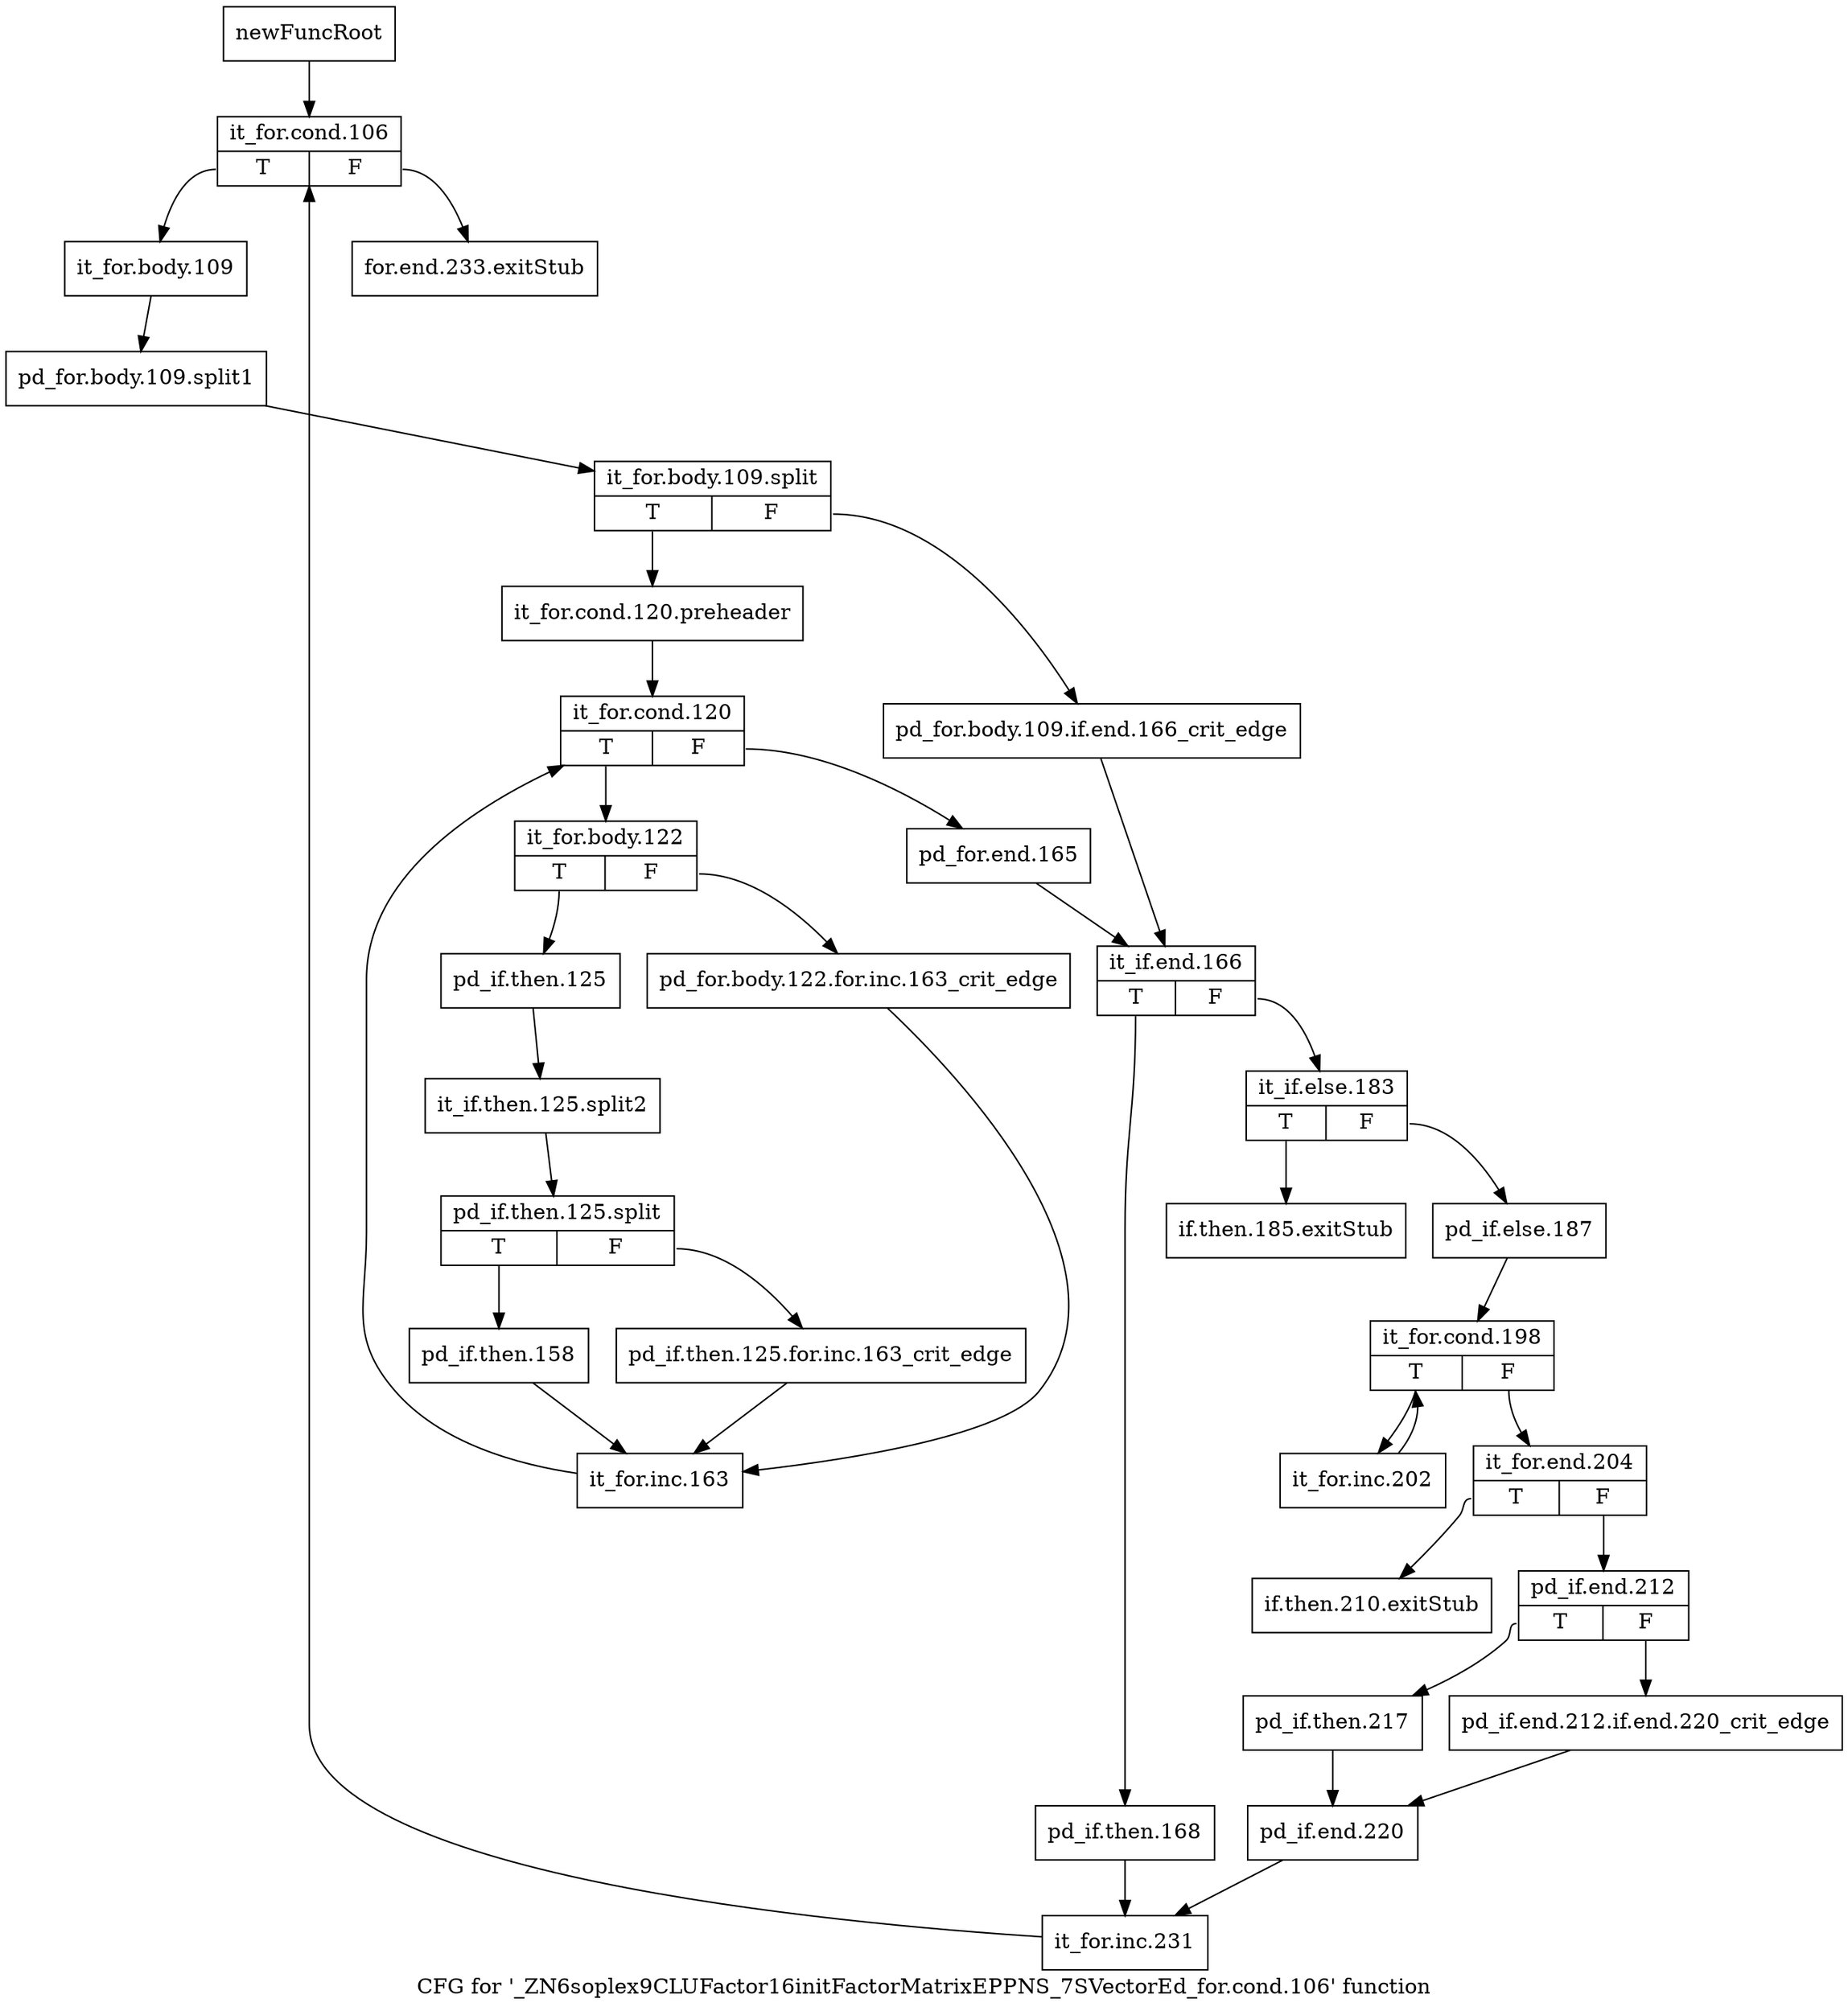 digraph "CFG for '_ZN6soplex9CLUFactor16initFactorMatrixEPPNS_7SVectorEd_for.cond.106' function" {
	label="CFG for '_ZN6soplex9CLUFactor16initFactorMatrixEPPNS_7SVectorEd_for.cond.106' function";

	Node0x2bdf150 [shape=record,label="{newFuncRoot}"];
	Node0x2bdf150 -> Node0x2bdf290;
	Node0x2bdf1a0 [shape=record,label="{for.end.233.exitStub}"];
	Node0x2bdf1f0 [shape=record,label="{if.then.185.exitStub}"];
	Node0x2bdf240 [shape=record,label="{if.then.210.exitStub}"];
	Node0x2bdf290 [shape=record,label="{it_for.cond.106|{<s0>T|<s1>F}}"];
	Node0x2bdf290:s0 -> Node0x2bdf2e0;
	Node0x2bdf290:s1 -> Node0x2bdf1a0;
	Node0x2bdf2e0 [shape=record,label="{it_for.body.109}"];
	Node0x2bdf2e0 -> Node0x33c7cd0;
	Node0x33c7cd0 [shape=record,label="{pd_for.body.109.split1}"];
	Node0x33c7cd0 -> Node0x33c8410;
	Node0x33c8410 [shape=record,label="{it_for.body.109.split|{<s0>T|<s1>F}}"];
	Node0x33c8410:s0 -> Node0x2bdf380;
	Node0x33c8410:s1 -> Node0x2bdf330;
	Node0x2bdf330 [shape=record,label="{pd_for.body.109.if.end.166_crit_edge}"];
	Node0x2bdf330 -> Node0x2bdf470;
	Node0x2bdf380 [shape=record,label="{it_for.cond.120.preheader}"];
	Node0x2bdf380 -> Node0x2bdf3d0;
	Node0x2bdf3d0 [shape=record,label="{it_for.cond.120|{<s0>T|<s1>F}}"];
	Node0x2bdf3d0:s0 -> Node0x2bdf830;
	Node0x2bdf3d0:s1 -> Node0x2bdf420;
	Node0x2bdf420 [shape=record,label="{pd_for.end.165}"];
	Node0x2bdf420 -> Node0x2bdf470;
	Node0x2bdf470 [shape=record,label="{it_if.end.166|{<s0>T|<s1>F}}"];
	Node0x2bdf470:s0 -> Node0x2bdf790;
	Node0x2bdf470:s1 -> Node0x2bdf4c0;
	Node0x2bdf4c0 [shape=record,label="{it_if.else.183|{<s0>T|<s1>F}}"];
	Node0x2bdf4c0:s0 -> Node0x2bdf1f0;
	Node0x2bdf4c0:s1 -> Node0x2bdf510;
	Node0x2bdf510 [shape=record,label="{pd_if.else.187}"];
	Node0x2bdf510 -> Node0x2bdf560;
	Node0x2bdf560 [shape=record,label="{it_for.cond.198|{<s0>T|<s1>F}}"];
	Node0x2bdf560:s0 -> Node0x2bdf740;
	Node0x2bdf560:s1 -> Node0x2bdf5b0;
	Node0x2bdf5b0 [shape=record,label="{it_for.end.204|{<s0>T|<s1>F}}"];
	Node0x2bdf5b0:s0 -> Node0x2bdf240;
	Node0x2bdf5b0:s1 -> Node0x2bdf600;
	Node0x2bdf600 [shape=record,label="{pd_if.end.212|{<s0>T|<s1>F}}"];
	Node0x2bdf600:s0 -> Node0x2bdf6a0;
	Node0x2bdf600:s1 -> Node0x2bdf650;
	Node0x2bdf650 [shape=record,label="{pd_if.end.212.if.end.220_crit_edge}"];
	Node0x2bdf650 -> Node0x2bdf6f0;
	Node0x2bdf6a0 [shape=record,label="{pd_if.then.217}"];
	Node0x2bdf6a0 -> Node0x2bdf6f0;
	Node0x2bdf6f0 [shape=record,label="{pd_if.end.220}"];
	Node0x2bdf6f0 -> Node0x2bdf7e0;
	Node0x2bdf740 [shape=record,label="{it_for.inc.202}"];
	Node0x2bdf740 -> Node0x2bdf560;
	Node0x2bdf790 [shape=record,label="{pd_if.then.168}"];
	Node0x2bdf790 -> Node0x2bdf7e0;
	Node0x2bdf7e0 [shape=record,label="{it_for.inc.231}"];
	Node0x2bdf7e0 -> Node0x2bdf290;
	Node0x2bdf830 [shape=record,label="{it_for.body.122|{<s0>T|<s1>F}}"];
	Node0x2bdf830:s0 -> Node0x2bdf8d0;
	Node0x2bdf830:s1 -> Node0x2bdf880;
	Node0x2bdf880 [shape=record,label="{pd_for.body.122.for.inc.163_crit_edge}"];
	Node0x2bdf880 -> Node0x2bdf9c0;
	Node0x2bdf8d0 [shape=record,label="{pd_if.then.125}"];
	Node0x2bdf8d0 -> Node0x33c6960;
	Node0x33c6960 [shape=record,label="{it_if.then.125.split2}"];
	Node0x33c6960 -> Node0x33c7580;
	Node0x33c7580 [shape=record,label="{pd_if.then.125.split|{<s0>T|<s1>F}}"];
	Node0x33c7580:s0 -> Node0x2bdf970;
	Node0x33c7580:s1 -> Node0x2bdf920;
	Node0x2bdf920 [shape=record,label="{pd_if.then.125.for.inc.163_crit_edge}"];
	Node0x2bdf920 -> Node0x2bdf9c0;
	Node0x2bdf970 [shape=record,label="{pd_if.then.158}"];
	Node0x2bdf970 -> Node0x2bdf9c0;
	Node0x2bdf9c0 [shape=record,label="{it_for.inc.163}"];
	Node0x2bdf9c0 -> Node0x2bdf3d0;
}
